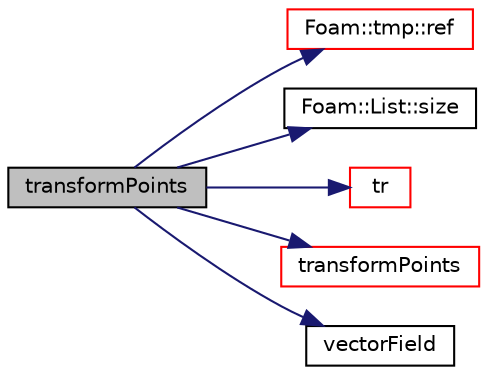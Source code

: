 digraph "transformPoints"
{
  bgcolor="transparent";
  edge [fontname="Helvetica",fontsize="10",labelfontname="Helvetica",labelfontsize="10"];
  node [fontname="Helvetica",fontsize="10",shape=record];
  rankdir="LR";
  Node1 [label="transformPoints",height=0.2,width=0.4,color="black", fillcolor="grey75", style="filled", fontcolor="black"];
  Node1 -> Node2 [color="midnightblue",fontsize="10",style="solid",fontname="Helvetica"];
  Node2 [label="Foam::tmp::ref",height=0.2,width=0.4,color="red",URL="$a02710.html#af16202cc9b8e931206cfceb8d9779bb2",tooltip="Return non-const reference or generate a fatal error. "];
  Node1 -> Node3 [color="midnightblue",fontsize="10",style="solid",fontname="Helvetica"];
  Node3 [label="Foam::List::size",height=0.2,width=0.4,color="black",URL="$a01395.html#a8a5f6fa29bd4b500caf186f60245b384",tooltip="Override size to be inconsistent with allocated storage. "];
  Node1 -> Node4 [color="midnightblue",fontsize="10",style="solid",fontname="Helvetica"];
  Node4 [label="tr",height=0.2,width=0.4,color="red",URL="$a10893.html#a16888f82e1accdb4c88dc9573a1dd02e"];
  Node1 -> Node5 [color="midnightblue",fontsize="10",style="solid",fontname="Helvetica"];
  Node5 [label="transformPoints",height=0.2,width=0.4,color="red",URL="$a10893.html#add91e089cef0024bd1800581eed3257d",tooltip="Transform given vectorField of coordinates with the given septernion. "];
  Node1 -> Node6 [color="midnightblue",fontsize="10",style="solid",fontname="Helvetica"];
  Node6 [label="vectorField",height=0.2,width=0.4,color="black",URL="$a04461.html#a26449ea948f1206dbb29e1bc6e5c7c64"];
}
